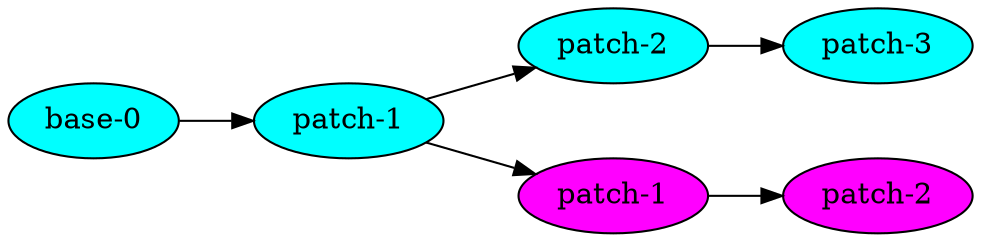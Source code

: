 digraph G {
  rankdir=LR;
  nodesep=0.5;
  fontsize=11;

  node [shape="ellipse", style="filled"];

  {
    node [fillcolor="cyan"];
    b1_0 [label="base-0"];
    b1_1 [label="patch-1"];
    b1_2 [label="patch-2"];
    b1_3 [label="patch-3"];
  }
  {
    node [fillcolor="magenta"];
    b2_1 [label="patch-1"];
    b2_2 [label="patch-2"];
  }

  b1_0 -> b1_1 -> b1_2 -> b1_3;

  b1_1 -> b2_1 -> b2_2;
}
